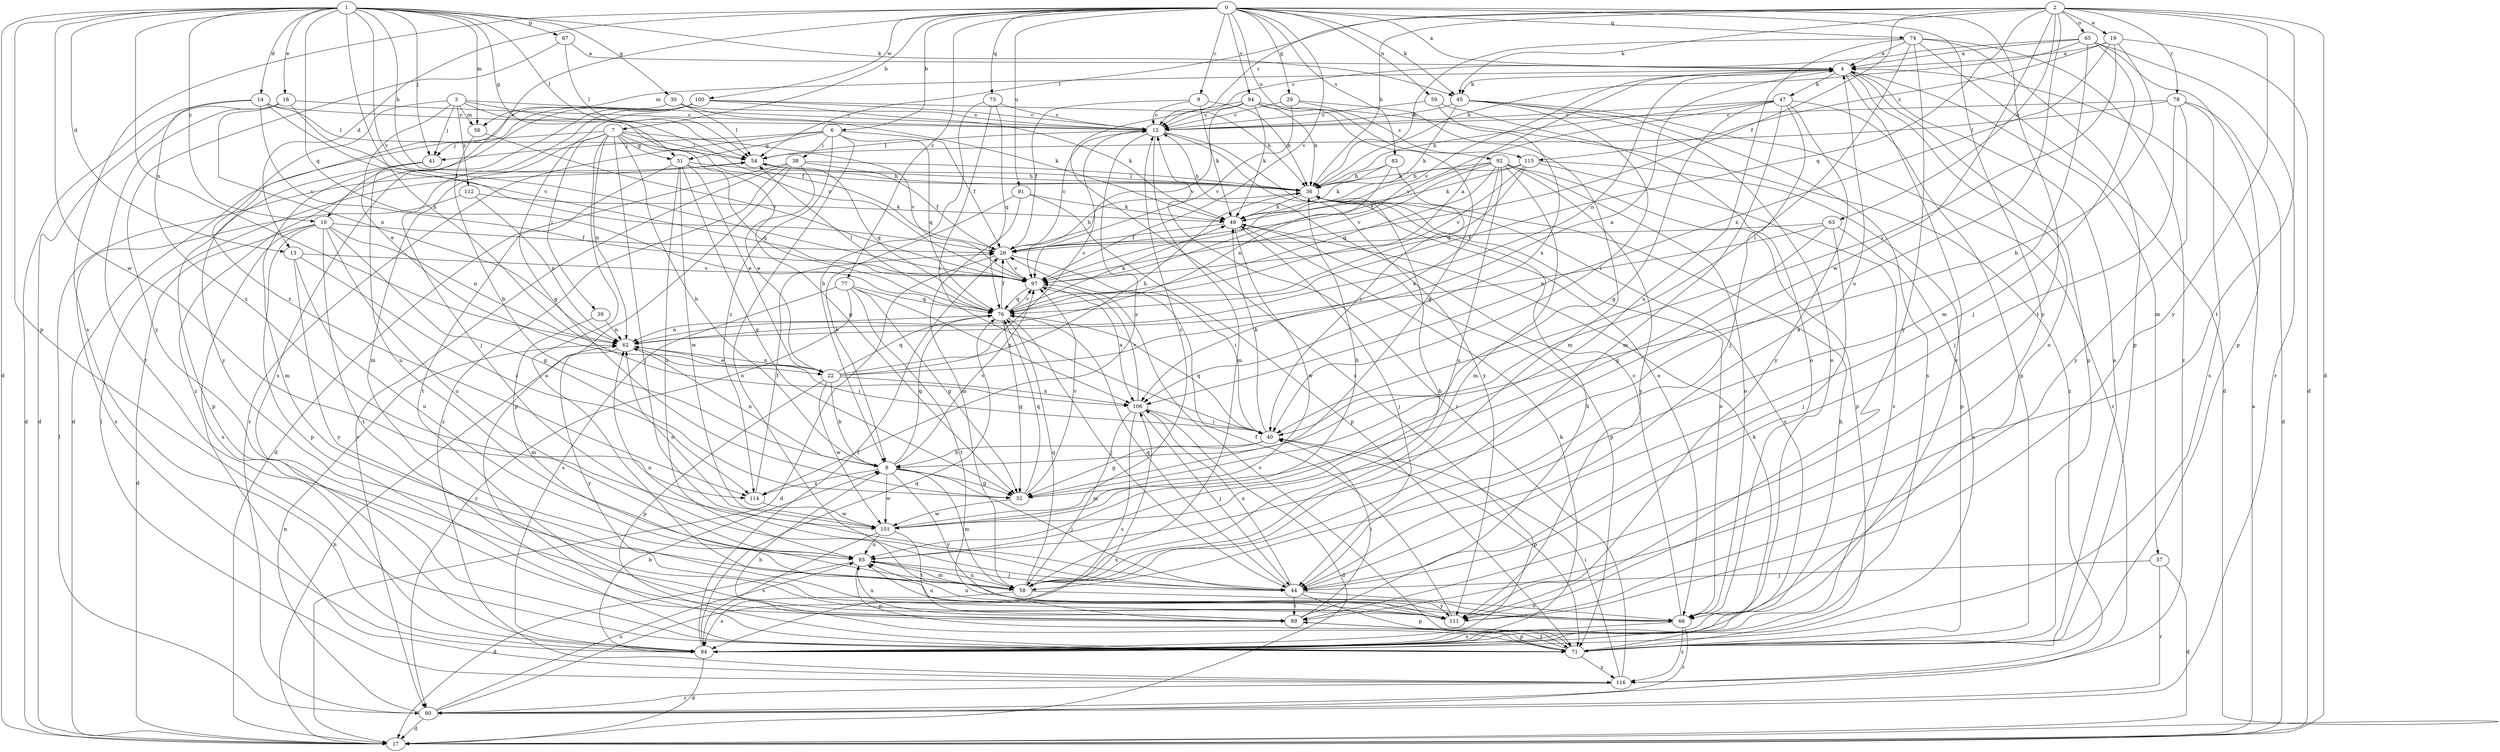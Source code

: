 strict digraph  {
0;
1;
2;
3;
4;
6;
7;
8;
9;
10;
12;
13;
14;
17;
18;
19;
22;
26;
29;
30;
31;
32;
36;
38;
39;
40;
41;
44;
45;
47;
49;
54;
56;
57;
58;
59;
62;
63;
65;
66;
67;
71;
73;
74;
76;
77;
78;
80;
83;
84;
89;
91;
92;
93;
94;
97;
100;
101;
106;
111;
112;
114;
115;
116;
0 -> 4  [label=a];
0 -> 6  [label=b];
0 -> 7  [label=b];
0 -> 9  [label=c];
0 -> 10  [label=c];
0 -> 13  [label=d];
0 -> 29  [label=g];
0 -> 45  [label=k];
0 -> 59  [label=n];
0 -> 73  [label=q];
0 -> 74  [label=q];
0 -> 77  [label=r];
0 -> 83  [label=s];
0 -> 84  [label=s];
0 -> 89  [label=t];
0 -> 91  [label=u];
0 -> 92  [label=u];
0 -> 94  [label=v];
0 -> 97  [label=v];
0 -> 100  [label=w];
0 -> 111  [label=y];
1 -> 10  [label=c];
1 -> 13  [label=d];
1 -> 14  [label=d];
1 -> 17  [label=d];
1 -> 18  [label=e];
1 -> 30  [label=g];
1 -> 31  [label=g];
1 -> 36  [label=h];
1 -> 41  [label=j];
1 -> 45  [label=k];
1 -> 54  [label=l];
1 -> 56  [label=m];
1 -> 62  [label=n];
1 -> 67  [label=p];
1 -> 71  [label=p];
1 -> 76  [label=q];
1 -> 97  [label=v];
1 -> 101  [label=w];
1 -> 106  [label=x];
2 -> 12  [label=c];
2 -> 17  [label=d];
2 -> 19  [label=e];
2 -> 26  [label=f];
2 -> 36  [label=h];
2 -> 45  [label=k];
2 -> 54  [label=l];
2 -> 63  [label=o];
2 -> 65  [label=o];
2 -> 76  [label=q];
2 -> 78  [label=r];
2 -> 89  [label=t];
2 -> 93  [label=u];
2 -> 101  [label=w];
2 -> 111  [label=y];
3 -> 12  [label=c];
3 -> 22  [label=e];
3 -> 26  [label=f];
3 -> 41  [label=j];
3 -> 56  [label=m];
3 -> 97  [label=v];
3 -> 112  [label=z];
3 -> 114  [label=z];
4 -> 45  [label=k];
4 -> 47  [label=k];
4 -> 56  [label=m];
4 -> 57  [label=m];
4 -> 62  [label=n];
4 -> 66  [label=o];
4 -> 71  [label=p];
4 -> 84  [label=s];
4 -> 97  [label=v];
6 -> 26  [label=f];
6 -> 31  [label=g];
6 -> 38  [label=i];
6 -> 41  [label=j];
6 -> 66  [label=o];
6 -> 76  [label=q];
6 -> 80  [label=r];
6 -> 114  [label=z];
7 -> 8  [label=b];
7 -> 31  [label=g];
7 -> 32  [label=g];
7 -> 39  [label=i];
7 -> 41  [label=j];
7 -> 44  [label=j];
7 -> 54  [label=l];
7 -> 58  [label=m];
7 -> 62  [label=n];
7 -> 66  [label=o];
7 -> 97  [label=v];
8 -> 32  [label=g];
8 -> 44  [label=j];
8 -> 58  [label=m];
8 -> 62  [label=n];
8 -> 76  [label=q];
8 -> 97  [label=v];
8 -> 101  [label=w];
8 -> 111  [label=y];
8 -> 114  [label=z];
9 -> 12  [label=c];
9 -> 26  [label=f];
9 -> 36  [label=h];
9 -> 49  [label=k];
10 -> 17  [label=d];
10 -> 26  [label=f];
10 -> 32  [label=g];
10 -> 62  [label=n];
10 -> 71  [label=p];
10 -> 84  [label=s];
10 -> 89  [label=t];
10 -> 93  [label=u];
12 -> 54  [label=l];
12 -> 58  [label=m];
12 -> 66  [label=o];
12 -> 111  [label=y];
12 -> 114  [label=z];
13 -> 93  [label=u];
13 -> 97  [label=v];
13 -> 111  [label=y];
13 -> 114  [label=z];
14 -> 12  [label=c];
14 -> 17  [label=d];
14 -> 26  [label=f];
14 -> 54  [label=l];
14 -> 97  [label=v];
14 -> 114  [label=z];
17 -> 4  [label=a];
17 -> 62  [label=n];
18 -> 12  [label=c];
18 -> 17  [label=d];
18 -> 62  [label=n];
18 -> 89  [label=t];
18 -> 97  [label=v];
19 -> 4  [label=a];
19 -> 8  [label=b];
19 -> 17  [label=d];
19 -> 40  [label=i];
19 -> 106  [label=x];
19 -> 115  [label=z];
22 -> 4  [label=a];
22 -> 8  [label=b];
22 -> 12  [label=c];
22 -> 36  [label=h];
22 -> 62  [label=n];
22 -> 71  [label=p];
22 -> 76  [label=q];
22 -> 101  [label=w];
22 -> 106  [label=x];
26 -> 12  [label=c];
26 -> 17  [label=d];
26 -> 36  [label=h];
26 -> 40  [label=i];
26 -> 97  [label=v];
29 -> 12  [label=c];
29 -> 58  [label=m];
29 -> 97  [label=v];
29 -> 115  [label=z];
30 -> 12  [label=c];
30 -> 49  [label=k];
30 -> 54  [label=l];
30 -> 111  [label=y];
31 -> 22  [label=e];
31 -> 32  [label=g];
31 -> 36  [label=h];
31 -> 76  [label=q];
31 -> 89  [label=t];
31 -> 93  [label=u];
31 -> 101  [label=w];
32 -> 76  [label=q];
32 -> 97  [label=v];
32 -> 101  [label=w];
36 -> 49  [label=k];
36 -> 54  [label=l];
36 -> 66  [label=o];
36 -> 84  [label=s];
38 -> 17  [label=d];
38 -> 22  [label=e];
38 -> 26  [label=f];
38 -> 36  [label=h];
38 -> 71  [label=p];
38 -> 80  [label=r];
38 -> 116  [label=z];
39 -> 58  [label=m];
39 -> 62  [label=n];
40 -> 8  [label=b];
40 -> 32  [label=g];
40 -> 49  [label=k];
40 -> 71  [label=p];
40 -> 76  [label=q];
41 -> 58  [label=m];
41 -> 71  [label=p];
41 -> 93  [label=u];
44 -> 4  [label=a];
44 -> 62  [label=n];
44 -> 66  [label=o];
44 -> 71  [label=p];
44 -> 76  [label=q];
44 -> 89  [label=t];
44 -> 106  [label=x];
45 -> 12  [label=c];
45 -> 40  [label=i];
45 -> 49  [label=k];
45 -> 66  [label=o];
45 -> 80  [label=r];
45 -> 84  [label=s];
47 -> 12  [label=c];
47 -> 32  [label=g];
47 -> 36  [label=h];
47 -> 44  [label=j];
47 -> 58  [label=m];
47 -> 71  [label=p];
47 -> 97  [label=v];
47 -> 111  [label=y];
49 -> 26  [label=f];
49 -> 44  [label=j];
49 -> 71  [label=p];
49 -> 101  [label=w];
54 -> 36  [label=h];
54 -> 76  [label=q];
56 -> 8  [label=b];
56 -> 97  [label=v];
57 -> 17  [label=d];
57 -> 44  [label=j];
57 -> 80  [label=r];
58 -> 36  [label=h];
58 -> 76  [label=q];
58 -> 84  [label=s];
58 -> 93  [label=u];
58 -> 111  [label=y];
59 -> 12  [label=c];
59 -> 66  [label=o];
59 -> 106  [label=x];
62 -> 22  [label=e];
62 -> 40  [label=i];
62 -> 111  [label=y];
63 -> 26  [label=f];
63 -> 32  [label=g];
63 -> 44  [label=j];
63 -> 62  [label=n];
63 -> 84  [label=s];
65 -> 4  [label=a];
65 -> 12  [label=c];
65 -> 36  [label=h];
65 -> 44  [label=j];
65 -> 58  [label=m];
65 -> 71  [label=p];
65 -> 80  [label=r];
66 -> 12  [label=c];
66 -> 80  [label=r];
66 -> 84  [label=s];
66 -> 93  [label=u];
66 -> 116  [label=z];
67 -> 4  [label=a];
67 -> 54  [label=l];
67 -> 111  [label=y];
71 -> 4  [label=a];
71 -> 8  [label=b];
71 -> 49  [label=k];
71 -> 89  [label=t];
71 -> 97  [label=v];
71 -> 116  [label=z];
73 -> 8  [label=b];
73 -> 12  [label=c];
73 -> 40  [label=i];
73 -> 76  [label=q];
74 -> 4  [label=a];
74 -> 17  [label=d];
74 -> 36  [label=h];
74 -> 40  [label=i];
74 -> 71  [label=p];
74 -> 93  [label=u];
74 -> 111  [label=y];
74 -> 116  [label=z];
76 -> 4  [label=a];
76 -> 26  [label=f];
76 -> 32  [label=g];
76 -> 44  [label=j];
76 -> 49  [label=k];
76 -> 54  [label=l];
76 -> 62  [label=n];
76 -> 97  [label=v];
77 -> 32  [label=g];
77 -> 76  [label=q];
77 -> 80  [label=r];
77 -> 84  [label=s];
77 -> 89  [label=t];
77 -> 106  [label=x];
78 -> 12  [label=c];
78 -> 17  [label=d];
78 -> 44  [label=j];
78 -> 54  [label=l];
78 -> 84  [label=s];
78 -> 111  [label=y];
80 -> 17  [label=d];
80 -> 54  [label=l];
80 -> 62  [label=n];
80 -> 93  [label=u];
80 -> 106  [label=x];
83 -> 36  [label=h];
83 -> 40  [label=i];
83 -> 49  [label=k];
83 -> 62  [label=n];
84 -> 8  [label=b];
84 -> 17  [label=d];
84 -> 26  [label=f];
84 -> 36  [label=h];
84 -> 49  [label=k];
84 -> 76  [label=q];
89 -> 36  [label=h];
89 -> 40  [label=i];
89 -> 71  [label=p];
89 -> 93  [label=u];
91 -> 8  [label=b];
91 -> 49  [label=k];
91 -> 58  [label=m];
91 -> 71  [label=p];
92 -> 26  [label=f];
92 -> 36  [label=h];
92 -> 58  [label=m];
92 -> 66  [label=o];
92 -> 71  [label=p];
92 -> 76  [label=q];
92 -> 93  [label=u];
92 -> 97  [label=v];
92 -> 106  [label=x];
92 -> 111  [label=y];
93 -> 17  [label=d];
93 -> 44  [label=j];
93 -> 58  [label=m];
93 -> 71  [label=p];
94 -> 12  [label=c];
94 -> 32  [label=g];
94 -> 36  [label=h];
94 -> 49  [label=k];
94 -> 84  [label=s];
94 -> 97  [label=v];
94 -> 116  [label=z];
97 -> 76  [label=q];
97 -> 106  [label=x];
100 -> 12  [label=c];
100 -> 17  [label=d];
100 -> 32  [label=g];
100 -> 36  [label=h];
100 -> 44  [label=j];
100 -> 49  [label=k];
100 -> 84  [label=s];
100 -> 116  [label=z];
101 -> 12  [label=c];
101 -> 36  [label=h];
101 -> 62  [label=n];
101 -> 84  [label=s];
101 -> 89  [label=t];
101 -> 93  [label=u];
106 -> 17  [label=d];
106 -> 40  [label=i];
106 -> 44  [label=j];
106 -> 58  [label=m];
106 -> 84  [label=s];
106 -> 97  [label=v];
111 -> 26  [label=f];
111 -> 93  [label=u];
112 -> 49  [label=k];
112 -> 62  [label=n];
112 -> 84  [label=s];
114 -> 26  [label=f];
114 -> 101  [label=w];
115 -> 36  [label=h];
115 -> 49  [label=k];
115 -> 71  [label=p];
115 -> 76  [label=q];
115 -> 84  [label=s];
115 -> 97  [label=v];
116 -> 12  [label=c];
116 -> 40  [label=i];
116 -> 54  [label=l];
116 -> 80  [label=r];
}
